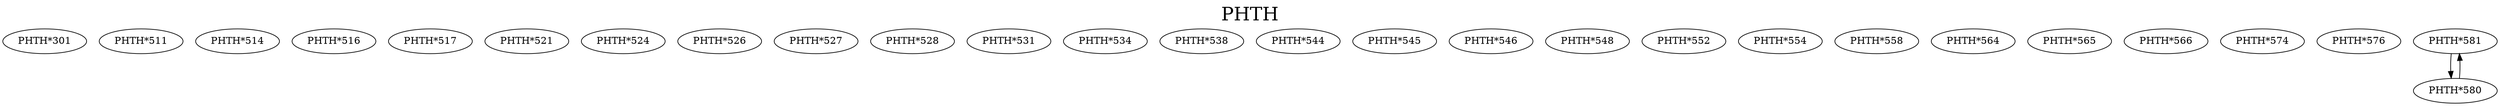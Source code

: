 digraph PHTH {
labelloc = "t";
label = "PHTH"
fontsize = 27;
"PHTH*301"
"PHTH*511"
"PHTH*514"
"PHTH*516"
"PHTH*517"
"PHTH*521"
"PHTH*524"
"PHTH*526"
"PHTH*527"
"PHTH*528"
"PHTH*531"
"PHTH*534"
"PHTH*538"
"PHTH*544"
"PHTH*545"
"PHTH*546"
"PHTH*548"
"PHTH*552"
"PHTH*554"
"PHTH*558"
"PHTH*564"
"PHTH*565"
"PHTH*566"
"PHTH*574"
"PHTH*576"
"PHTH*581" -> "PHTH*580" [style=solid]
"PHTH*580" -> "PHTH*581" [style=solid]
}
